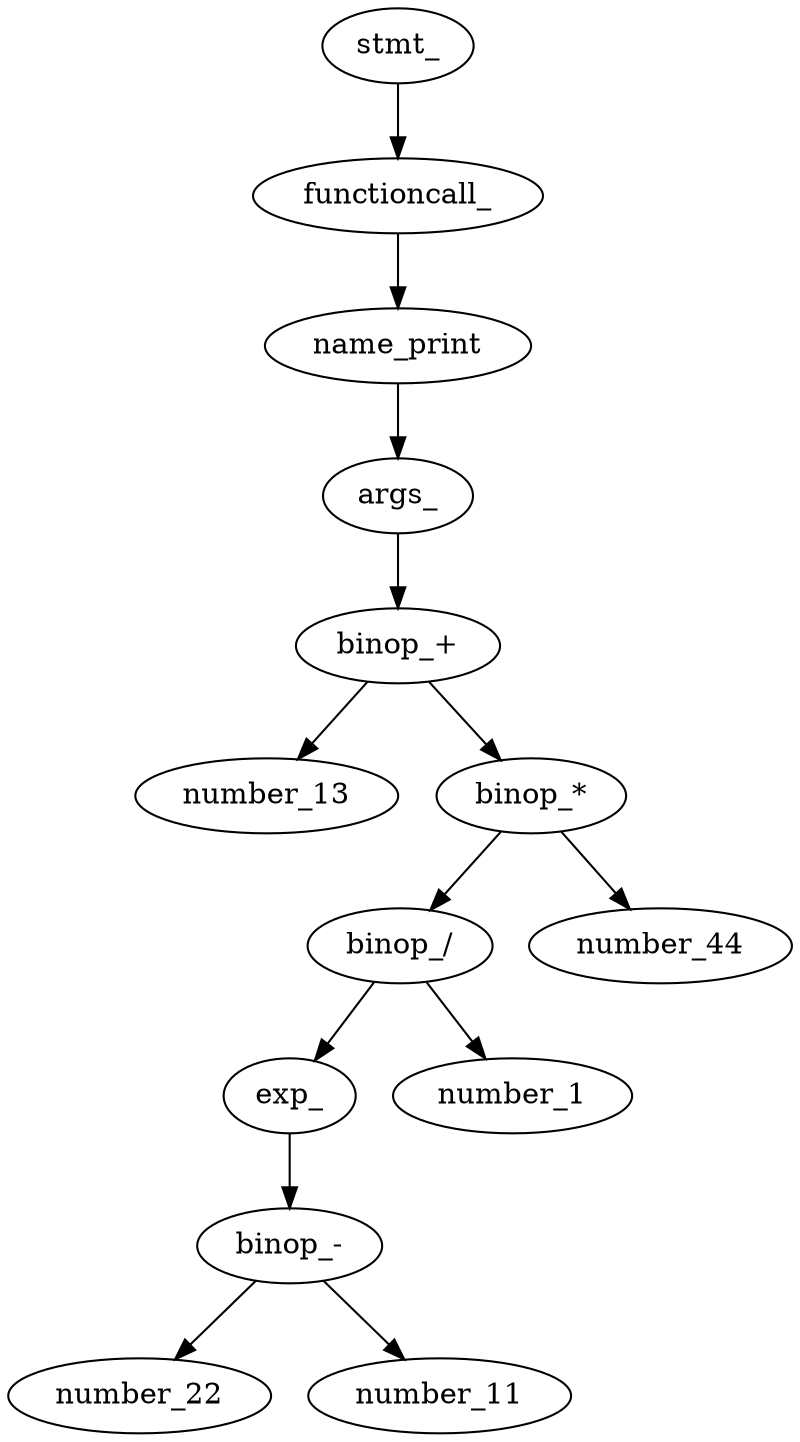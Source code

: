 digraph{
{15 [label="stmt_"]}->{13 [label="functioncall_"]};
{13 [label="functioncall_"]}->{1 [label="name_print"]};
{1 [label="name_print"]}->{12 [label="args_"]};
{12 [label="args_"]}->{11 [label="binop_+"]};
{11 [label="binop_+"]}->{2 [label="number_13"]};
{11 [label="binop_+"]}->{10 [label="binop_*"]};
{10 [label="binop_*"]}->{8 [label="binop_/"]};
{8 [label="binop_/"]}->{6 [label="exp_"]};
{6 [label="exp_"]}->{5 [label="binop_-"]};
{5 [label="binop_-"]}->{3 [label="number_22"]};
{5 [label="binop_-"]}->{4 [label="number_11"]};
{8 [label="binop_/"]}->{7 [label="number_1"]};
{10 [label="binop_*"]}->{9 [label="number_44"]};
}